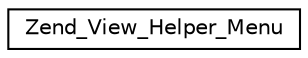 digraph G
{
  edge [fontname="Helvetica",fontsize="10",labelfontname="Helvetica",labelfontsize="10"];
  node [fontname="Helvetica",fontsize="10",shape=record];
  rankdir="LR";
  Node1 [label="Zend_View_Helper_Menu",height=0.2,width=0.4,color="black", fillcolor="white", style="filled",URL="$class_zend___view___helper___menu.html"];
}
